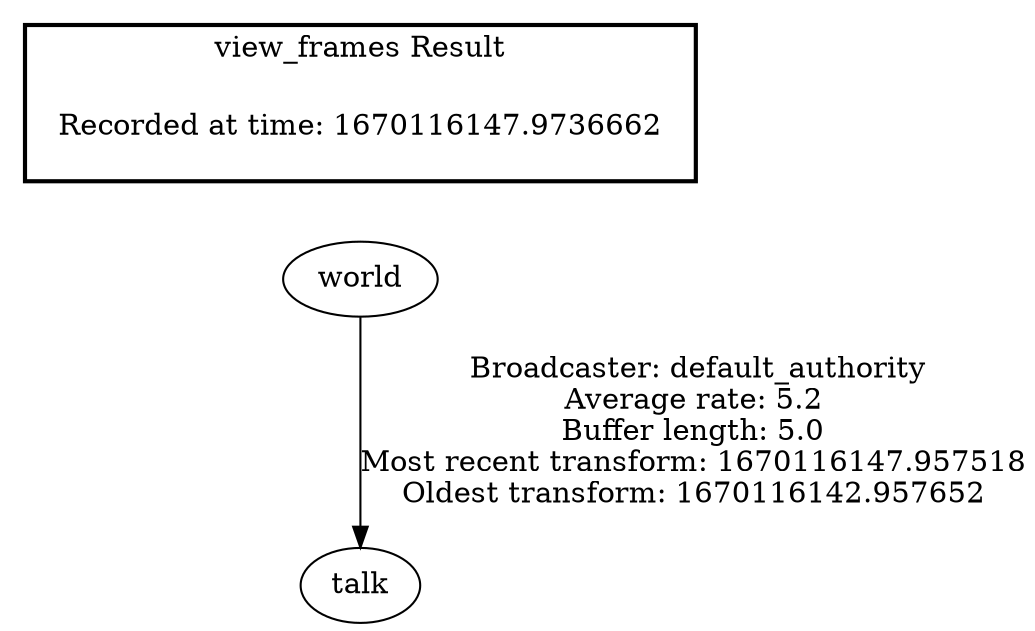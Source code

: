 digraph G {
"world" -> "talk"[label=" Broadcaster: default_authority\nAverage rate: 5.2\nBuffer length: 5.0\nMost recent transform: 1670116147.957518\nOldest transform: 1670116142.957652\n"];
edge [style=invis];
 subgraph cluster_legend { style=bold; color=black; label ="view_frames Result";
"Recorded at time: 1670116147.9736662"[ shape=plaintext ] ;
}->"world";
}